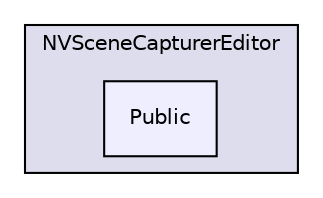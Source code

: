 digraph "Public" {
  compound=true
  node [ fontsize="10", fontname="Helvetica"];
  edge [ labelfontsize="10", labelfontname="Helvetica"];
  subgraph clusterdir_24926342cb8b13b83a8a51a5491cdaf4 {
    graph [ bgcolor="#ddddee", pencolor="black", label="NVSceneCapturerEditor" fontname="Helvetica", fontsize="10", URL="dir_24926342cb8b13b83a8a51a5491cdaf4.html"]
  dir_91b64e36c1948221776231f073f03483 [shape=box, label="Public", style="filled", fillcolor="#eeeeff", pencolor="black", URL="dir_91b64e36c1948221776231f073f03483.html"];
  }
}
